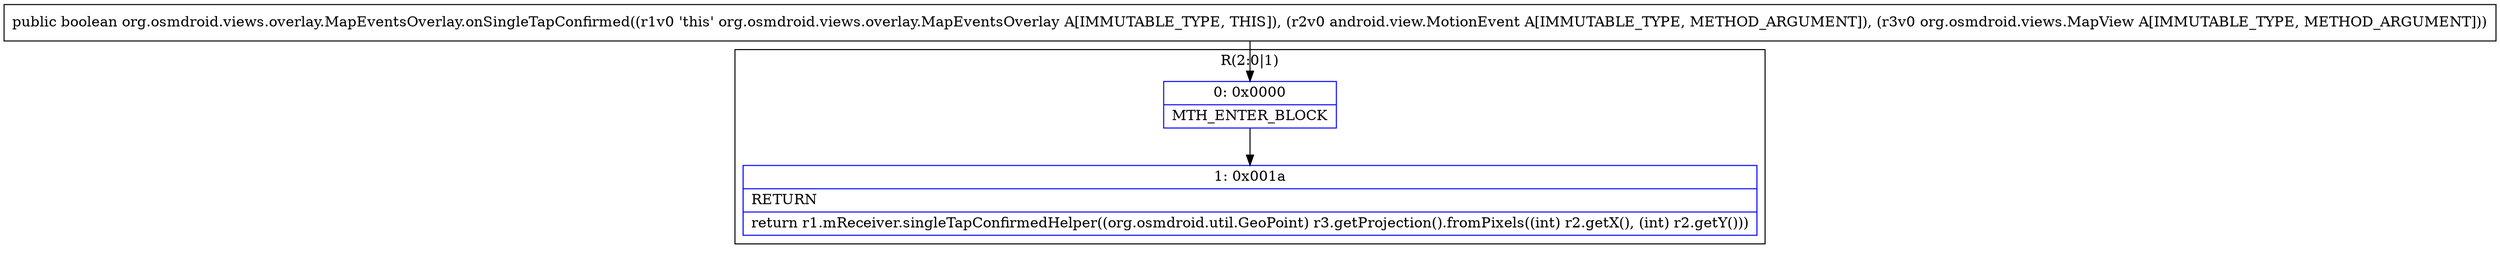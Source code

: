 digraph "CFG fororg.osmdroid.views.overlay.MapEventsOverlay.onSingleTapConfirmed(Landroid\/view\/MotionEvent;Lorg\/osmdroid\/views\/MapView;)Z" {
subgraph cluster_Region_483072700 {
label = "R(2:0|1)";
node [shape=record,color=blue];
Node_0 [shape=record,label="{0\:\ 0x0000|MTH_ENTER_BLOCK\l}"];
Node_1 [shape=record,label="{1\:\ 0x001a|RETURN\l|return r1.mReceiver.singleTapConfirmedHelper((org.osmdroid.util.GeoPoint) r3.getProjection().fromPixels((int) r2.getX(), (int) r2.getY()))\l}"];
}
MethodNode[shape=record,label="{public boolean org.osmdroid.views.overlay.MapEventsOverlay.onSingleTapConfirmed((r1v0 'this' org.osmdroid.views.overlay.MapEventsOverlay A[IMMUTABLE_TYPE, THIS]), (r2v0 android.view.MotionEvent A[IMMUTABLE_TYPE, METHOD_ARGUMENT]), (r3v0 org.osmdroid.views.MapView A[IMMUTABLE_TYPE, METHOD_ARGUMENT])) }"];
MethodNode -> Node_0;
Node_0 -> Node_1;
}

